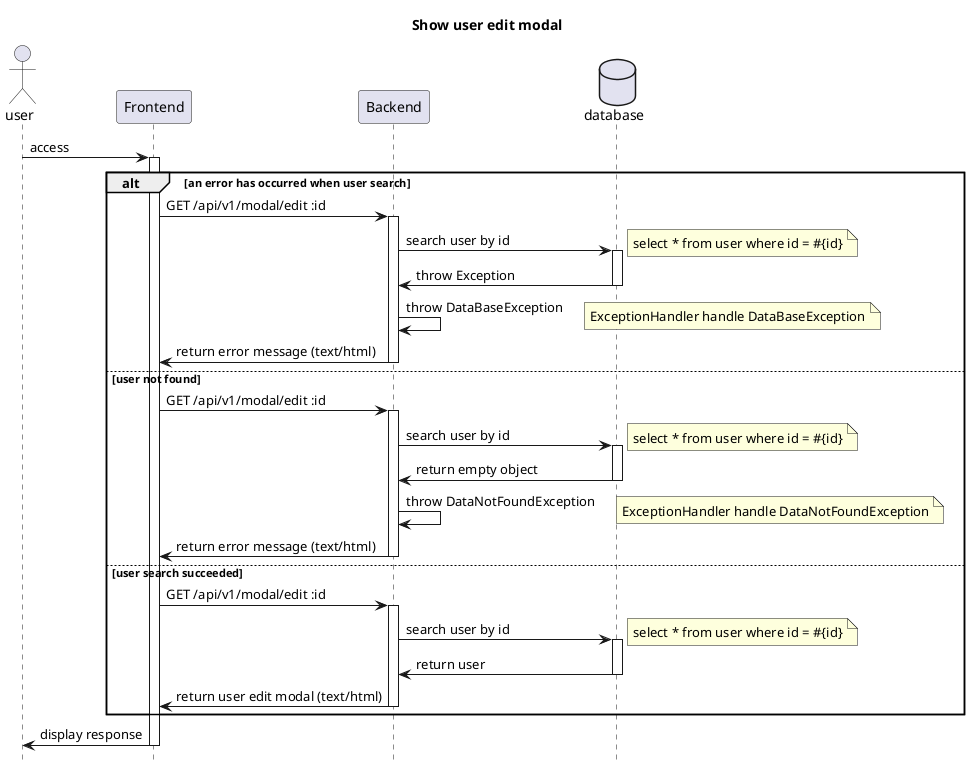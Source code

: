 @startuml Show user edit modal
title Show user edit modal

hide footbox
actor user
Participant Frontend as FE
Participant Backend as BE
database database as DB

user -> FE : access
activate FE
  alt an error has occurred when user search
    FE -> BE : GET /api/v1/modal/edit :id
    activate BE
      BE -> DB : search user by id
      activate DB
        note right
            select * from user where id = #{id}
        end note
        DB -> BE : throw Exception
      deactivate DB
    BE -> BE : throw DataBaseException
    note right
      ExceptionHandler handle DataBaseException
    end note
    BE -> FE : return error message (text/html)
    deactivate BE
  else user not found
    FE -> BE : GET /api/v1/modal/edit :id
    activate BE
      BE -> DB : search user by id
      activate DB
        note right
            select * from user where id = #{id}
        end note
        DB -> BE : return empty object
      deactivate DB
    BE -> BE : throw DataNotFoundException
    note right
      ExceptionHandler handle DataNotFoundException
    end note
    BE -> FE : return error message (text/html)
    deactivate BE
  else user search succeeded
    FE -> BE : GET /api/v1/modal/edit :id
    activate BE
      BE -> DB : search user by id
      activate DB
        note right
            select * from user where id = #{id}
        end note
        DB -> BE : return user
      deactivate DB
    BE -> FE : return user edit modal (text/html)
    deactivate BE
  end
FE -> user : display response
deactivate FE

@enduml